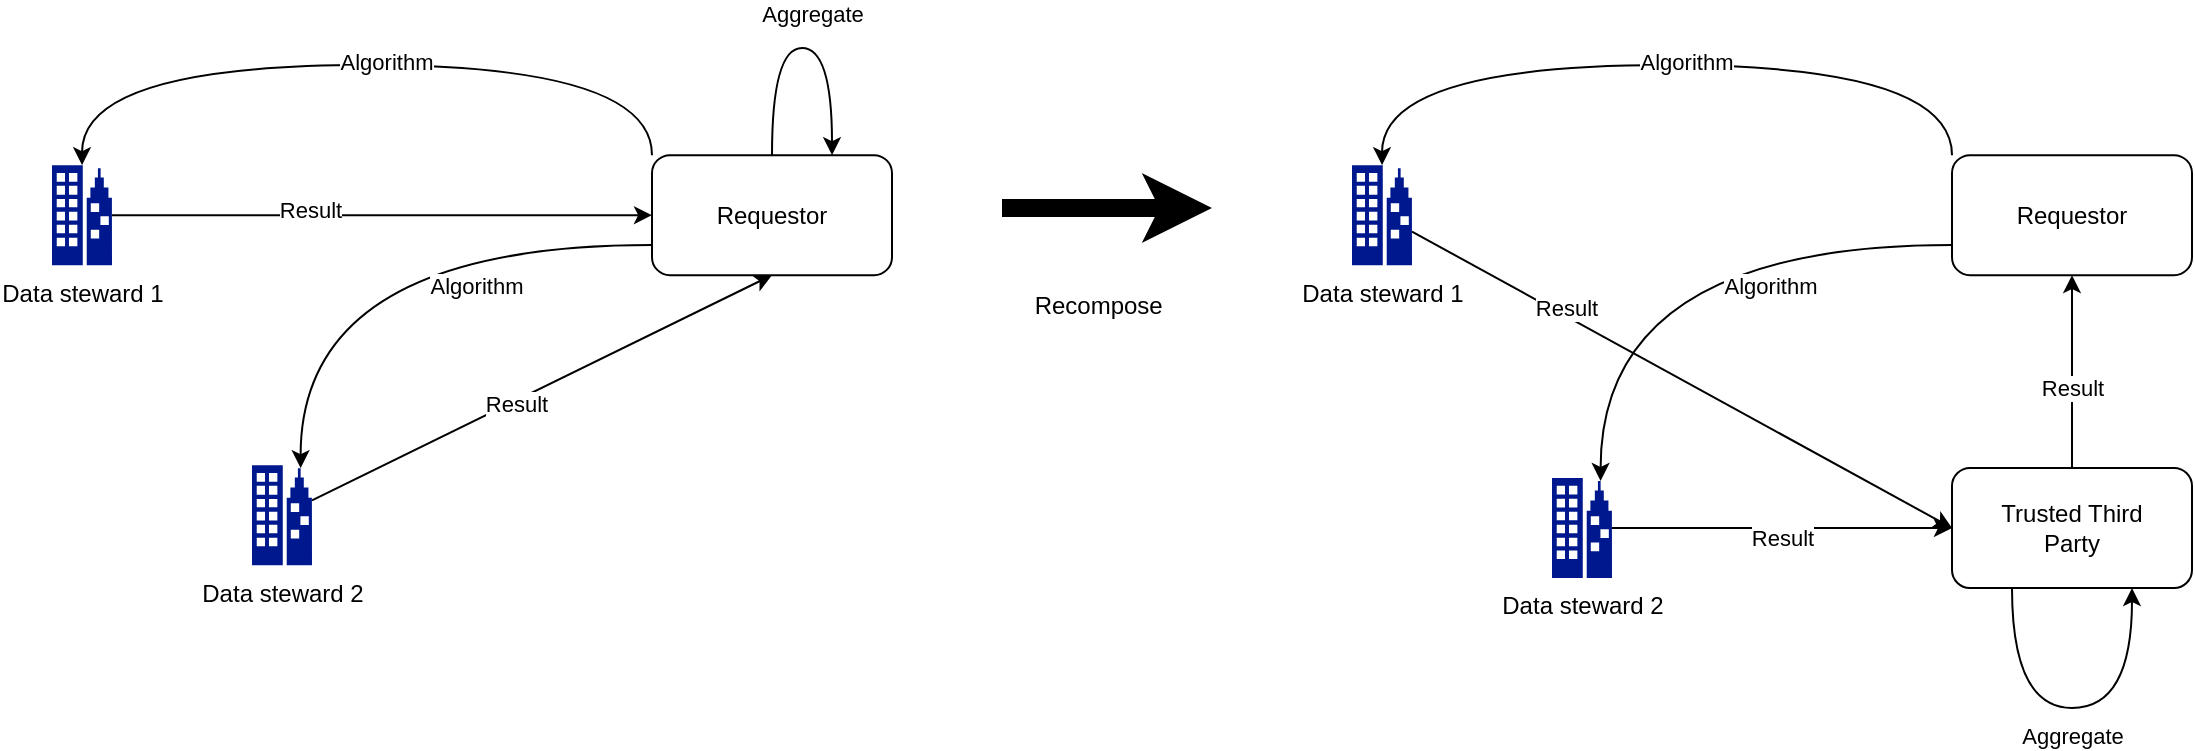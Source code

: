 <mxfile version="21.1.2" type="device">
  <diagram name="Page-1" id="UT4xGtQMihFX94aCBnQX">
    <mxGraphModel dx="1156" dy="843" grid="1" gridSize="10" guides="1" tooltips="1" connect="1" arrows="1" fold="1" page="1" pageScale="1" pageWidth="1169" pageHeight="827" math="0" shadow="0">
      <root>
        <mxCell id="0" />
        <mxCell id="1" parent="0" />
        <mxCell id="AbgAj44sACcNp9Og9LKI-11" style="rounded=0;orthogonalLoop=1;jettySize=auto;html=1;entryX=0.5;entryY=1;entryDx=0;entryDy=0;" edge="1" parent="1" source="AbgAj44sACcNp9Og9LKI-1" target="AbgAj44sACcNp9Og9LKI-4">
          <mxGeometry relative="1" as="geometry" />
        </mxCell>
        <mxCell id="AbgAj44sACcNp9Og9LKI-12" value="Result" style="edgeLabel;html=1;align=center;verticalAlign=middle;resizable=0;points=[];" vertex="1" connectable="0" parent="AbgAj44sACcNp9Og9LKI-11">
          <mxGeometry x="-0.003" y="30" relative="1" as="geometry">
            <mxPoint y="35" as="offset" />
          </mxGeometry>
        </mxCell>
        <mxCell id="AbgAj44sACcNp9Og9LKI-1" value="Data steward 2" style="sketch=0;aspect=fixed;pointerEvents=1;shadow=0;dashed=0;html=1;strokeColor=none;labelPosition=center;verticalLabelPosition=bottom;verticalAlign=top;align=center;fillColor=#00188D;shape=mxgraph.azure.enterprise" vertex="1" parent="1">
          <mxGeometry x="160" y="508.57" width="30" height="50" as="geometry" />
        </mxCell>
        <mxCell id="AbgAj44sACcNp9Og9LKI-14" style="edgeStyle=orthogonalEdgeStyle;rounded=0;orthogonalLoop=1;jettySize=auto;html=1;entryX=0;entryY=0.5;entryDx=0;entryDy=0;" edge="1" parent="1" source="AbgAj44sACcNp9Og9LKI-2" target="AbgAj44sACcNp9Og9LKI-4">
          <mxGeometry relative="1" as="geometry" />
        </mxCell>
        <mxCell id="AbgAj44sACcNp9Og9LKI-15" value="Result" style="edgeLabel;html=1;align=center;verticalAlign=middle;resizable=0;points=[];" vertex="1" connectable="0" parent="AbgAj44sACcNp9Og9LKI-14">
          <mxGeometry x="-0.271" y="3" relative="1" as="geometry">
            <mxPoint as="offset" />
          </mxGeometry>
        </mxCell>
        <mxCell id="AbgAj44sACcNp9Og9LKI-2" value="Data steward 1" style="sketch=0;aspect=fixed;pointerEvents=1;shadow=0;dashed=0;html=1;strokeColor=none;labelPosition=center;verticalLabelPosition=bottom;verticalAlign=top;align=center;fillColor=#00188D;shape=mxgraph.azure.enterprise" vertex="1" parent="1">
          <mxGeometry x="60" y="358.57" width="30" height="50" as="geometry" />
        </mxCell>
        <mxCell id="AbgAj44sACcNp9Og9LKI-5" style="edgeStyle=orthogonalEdgeStyle;rounded=0;orthogonalLoop=1;jettySize=auto;html=1;curved=1;entryX=0.5;entryY=0;entryDx=0;entryDy=0;entryPerimeter=0;exitX=0;exitY=0;exitDx=0;exitDy=0;" edge="1" parent="1" source="AbgAj44sACcNp9Og9LKI-4" target="AbgAj44sACcNp9Og9LKI-2">
          <mxGeometry relative="1" as="geometry">
            <mxPoint x="110" y="388.57" as="targetPoint" />
            <Array as="points">
              <mxPoint x="360" y="308.57" />
              <mxPoint x="75" y="308.57" />
            </Array>
          </mxGeometry>
        </mxCell>
        <mxCell id="AbgAj44sACcNp9Og9LKI-7" value="Algorithm" style="edgeLabel;html=1;align=center;verticalAlign=middle;resizable=0;points=[];" vertex="1" connectable="0" parent="AbgAj44sACcNp9Og9LKI-5">
          <mxGeometry x="0.143" y="-2" relative="1" as="geometry">
            <mxPoint x="39" as="offset" />
          </mxGeometry>
        </mxCell>
        <mxCell id="AbgAj44sACcNp9Og9LKI-6" style="edgeStyle=orthogonalEdgeStyle;rounded=0;orthogonalLoop=1;jettySize=auto;html=1;entryX=0.81;entryY=0.03;entryDx=0;entryDy=0;entryPerimeter=0;curved=1;" edge="1" parent="1" source="AbgAj44sACcNp9Og9LKI-4" target="AbgAj44sACcNp9Og9LKI-1">
          <mxGeometry relative="1" as="geometry">
            <Array as="points">
              <mxPoint x="184" y="398.57" />
            </Array>
          </mxGeometry>
        </mxCell>
        <mxCell id="AbgAj44sACcNp9Og9LKI-8" value="Algorithm" style="edgeLabel;html=1;align=center;verticalAlign=middle;resizable=0;points=[];" vertex="1" connectable="0" parent="AbgAj44sACcNp9Og9LKI-6">
          <mxGeometry x="-0.06" y="21" relative="1" as="geometry">
            <mxPoint x="47" y="-1" as="offset" />
          </mxGeometry>
        </mxCell>
        <mxCell id="AbgAj44sACcNp9Og9LKI-4" value="Requestor" style="rounded=1;whiteSpace=wrap;html=1;" vertex="1" parent="1">
          <mxGeometry x="360" y="353.57" width="120" height="60" as="geometry" />
        </mxCell>
        <mxCell id="AbgAj44sACcNp9Og9LKI-16" style="edgeStyle=orthogonalEdgeStyle;rounded=0;orthogonalLoop=1;jettySize=auto;html=1;entryX=0.75;entryY=0;entryDx=0;entryDy=0;curved=1;" edge="1" parent="1" source="AbgAj44sACcNp9Og9LKI-4" target="AbgAj44sACcNp9Og9LKI-4">
          <mxGeometry relative="1" as="geometry">
            <Array as="points">
              <mxPoint x="420" y="300" />
              <mxPoint x="450" y="300" />
            </Array>
          </mxGeometry>
        </mxCell>
        <mxCell id="AbgAj44sACcNp9Og9LKI-17" value="Aggregate" style="edgeLabel;html=1;align=center;verticalAlign=middle;resizable=0;points=[];" vertex="1" connectable="0" parent="AbgAj44sACcNp9Og9LKI-16">
          <mxGeometry x="-0.351" y="-6" relative="1" as="geometry">
            <mxPoint x="14" y="-26" as="offset" />
          </mxGeometry>
        </mxCell>
        <mxCell id="AbgAj44sACcNp9Og9LKI-18" style="rounded=0;orthogonalLoop=1;jettySize=auto;html=1;entryX=0;entryY=0.5;entryDx=0;entryDy=0;" edge="1" parent="1" source="AbgAj44sACcNp9Og9LKI-20" target="AbgAj44sACcNp9Og9LKI-33">
          <mxGeometry relative="1" as="geometry" />
        </mxCell>
        <mxCell id="AbgAj44sACcNp9Og9LKI-19" value="Result" style="edgeLabel;html=1;align=center;verticalAlign=middle;resizable=0;points=[];" vertex="1" connectable="0" parent="AbgAj44sACcNp9Og9LKI-18">
          <mxGeometry x="-0.003" y="30" relative="1" as="geometry">
            <mxPoint y="35" as="offset" />
          </mxGeometry>
        </mxCell>
        <mxCell id="AbgAj44sACcNp9Og9LKI-20" value="Data steward 2" style="sketch=0;aspect=fixed;pointerEvents=1;shadow=0;dashed=0;html=1;strokeColor=none;labelPosition=center;verticalLabelPosition=bottom;verticalAlign=top;align=center;fillColor=#00188D;shape=mxgraph.azure.enterprise" vertex="1" parent="1">
          <mxGeometry x="810" y="515.0" width="30" height="50" as="geometry" />
        </mxCell>
        <mxCell id="AbgAj44sACcNp9Og9LKI-21" style="rounded=0;orthogonalLoop=1;jettySize=auto;html=1;entryX=0;entryY=0.5;entryDx=0;entryDy=0;" edge="1" parent="1" source="AbgAj44sACcNp9Og9LKI-23" target="AbgAj44sACcNp9Og9LKI-33">
          <mxGeometry relative="1" as="geometry" />
        </mxCell>
        <mxCell id="AbgAj44sACcNp9Og9LKI-22" value="Result" style="edgeLabel;html=1;align=center;verticalAlign=middle;resizable=0;points=[];" vertex="1" connectable="0" parent="AbgAj44sACcNp9Og9LKI-21">
          <mxGeometry x="-0.271" y="3" relative="1" as="geometry">
            <mxPoint x="-23" y="-14" as="offset" />
          </mxGeometry>
        </mxCell>
        <mxCell id="AbgAj44sACcNp9Og9LKI-23" value="Data steward 1" style="sketch=0;aspect=fixed;pointerEvents=1;shadow=0;dashed=0;html=1;strokeColor=none;labelPosition=center;verticalLabelPosition=bottom;verticalAlign=top;align=center;fillColor=#00188D;shape=mxgraph.azure.enterprise" vertex="1" parent="1">
          <mxGeometry x="710" y="358.57" width="30" height="50" as="geometry" />
        </mxCell>
        <mxCell id="AbgAj44sACcNp9Og9LKI-24" style="edgeStyle=orthogonalEdgeStyle;rounded=0;orthogonalLoop=1;jettySize=auto;html=1;curved=1;entryX=0.5;entryY=0;entryDx=0;entryDy=0;entryPerimeter=0;exitX=0;exitY=0;exitDx=0;exitDy=0;" edge="1" parent="1" source="AbgAj44sACcNp9Og9LKI-28" target="AbgAj44sACcNp9Og9LKI-23">
          <mxGeometry relative="1" as="geometry">
            <mxPoint x="760" y="388.57" as="targetPoint" />
            <Array as="points">
              <mxPoint x="1010" y="308.57" />
              <mxPoint x="725" y="308.57" />
            </Array>
          </mxGeometry>
        </mxCell>
        <mxCell id="AbgAj44sACcNp9Og9LKI-25" value="Algorithm" style="edgeLabel;html=1;align=center;verticalAlign=middle;resizable=0;points=[];" vertex="1" connectable="0" parent="AbgAj44sACcNp9Og9LKI-24">
          <mxGeometry x="0.143" y="-2" relative="1" as="geometry">
            <mxPoint x="39" as="offset" />
          </mxGeometry>
        </mxCell>
        <mxCell id="AbgAj44sACcNp9Og9LKI-26" style="edgeStyle=orthogonalEdgeStyle;rounded=0;orthogonalLoop=1;jettySize=auto;html=1;entryX=0.81;entryY=0.03;entryDx=0;entryDy=0;entryPerimeter=0;curved=1;" edge="1" parent="1" source="AbgAj44sACcNp9Og9LKI-28" target="AbgAj44sACcNp9Og9LKI-20">
          <mxGeometry relative="1" as="geometry">
            <Array as="points">
              <mxPoint x="834" y="398.57" />
            </Array>
          </mxGeometry>
        </mxCell>
        <mxCell id="AbgAj44sACcNp9Og9LKI-27" value="Algorithm" style="edgeLabel;html=1;align=center;verticalAlign=middle;resizable=0;points=[];" vertex="1" connectable="0" parent="AbgAj44sACcNp9Og9LKI-26">
          <mxGeometry x="-0.06" y="21" relative="1" as="geometry">
            <mxPoint x="47" y="-1" as="offset" />
          </mxGeometry>
        </mxCell>
        <mxCell id="AbgAj44sACcNp9Og9LKI-28" value="Requestor" style="rounded=1;whiteSpace=wrap;html=1;" vertex="1" parent="1">
          <mxGeometry x="1010" y="353.57" width="120" height="60" as="geometry" />
        </mxCell>
        <mxCell id="AbgAj44sACcNp9Og9LKI-29" style="edgeStyle=orthogonalEdgeStyle;rounded=0;orthogonalLoop=1;jettySize=auto;html=1;entryX=0.75;entryY=1;entryDx=0;entryDy=0;curved=1;exitX=0.25;exitY=1;exitDx=0;exitDy=0;" edge="1" parent="1" source="AbgAj44sACcNp9Og9LKI-33" target="AbgAj44sACcNp9Og9LKI-33">
          <mxGeometry relative="1" as="geometry">
            <Array as="points">
              <mxPoint x="1040" y="630" />
              <mxPoint x="1100" y="630" />
            </Array>
          </mxGeometry>
        </mxCell>
        <mxCell id="AbgAj44sACcNp9Og9LKI-30" value="Aggregate" style="edgeLabel;html=1;align=center;verticalAlign=middle;resizable=0;points=[];" vertex="1" connectable="0" parent="AbgAj44sACcNp9Og9LKI-29">
          <mxGeometry x="-0.351" y="-6" relative="1" as="geometry">
            <mxPoint x="36" y="15" as="offset" />
          </mxGeometry>
        </mxCell>
        <mxCell id="AbgAj44sACcNp9Og9LKI-31" value="" style="endArrow=classic;html=1;rounded=0;strokeWidth=9;" edge="1" parent="1">
          <mxGeometry width="50" height="50" relative="1" as="geometry">
            <mxPoint x="535" y="380" as="sourcePoint" />
            <mxPoint x="640" y="380" as="targetPoint" />
          </mxGeometry>
        </mxCell>
        <mxCell id="AbgAj44sACcNp9Og9LKI-34" style="edgeStyle=orthogonalEdgeStyle;rounded=0;orthogonalLoop=1;jettySize=auto;html=1;entryX=0.5;entryY=1;entryDx=0;entryDy=0;" edge="1" parent="1" source="AbgAj44sACcNp9Og9LKI-33" target="AbgAj44sACcNp9Og9LKI-28">
          <mxGeometry relative="1" as="geometry" />
        </mxCell>
        <mxCell id="AbgAj44sACcNp9Og9LKI-35" value="Result" style="edgeLabel;html=1;align=center;verticalAlign=middle;resizable=0;points=[];" vertex="1" connectable="0" parent="AbgAj44sACcNp9Og9LKI-34">
          <mxGeometry x="-0.164" relative="1" as="geometry">
            <mxPoint as="offset" />
          </mxGeometry>
        </mxCell>
        <mxCell id="AbgAj44sACcNp9Og9LKI-33" value="Trusted Third&lt;br&gt;Party" style="rounded=1;whiteSpace=wrap;html=1;" vertex="1" parent="1">
          <mxGeometry x="1010" y="510" width="120" height="60" as="geometry" />
        </mxCell>
        <mxCell id="AbgAj44sACcNp9Og9LKI-37" value="Recompose&amp;nbsp;" style="text;html=1;strokeColor=none;fillColor=none;align=center;verticalAlign=middle;whiteSpace=wrap;rounded=0;" vertex="1" parent="1">
          <mxGeometry x="555" y="414" width="60" height="30" as="geometry" />
        </mxCell>
      </root>
    </mxGraphModel>
  </diagram>
</mxfile>
